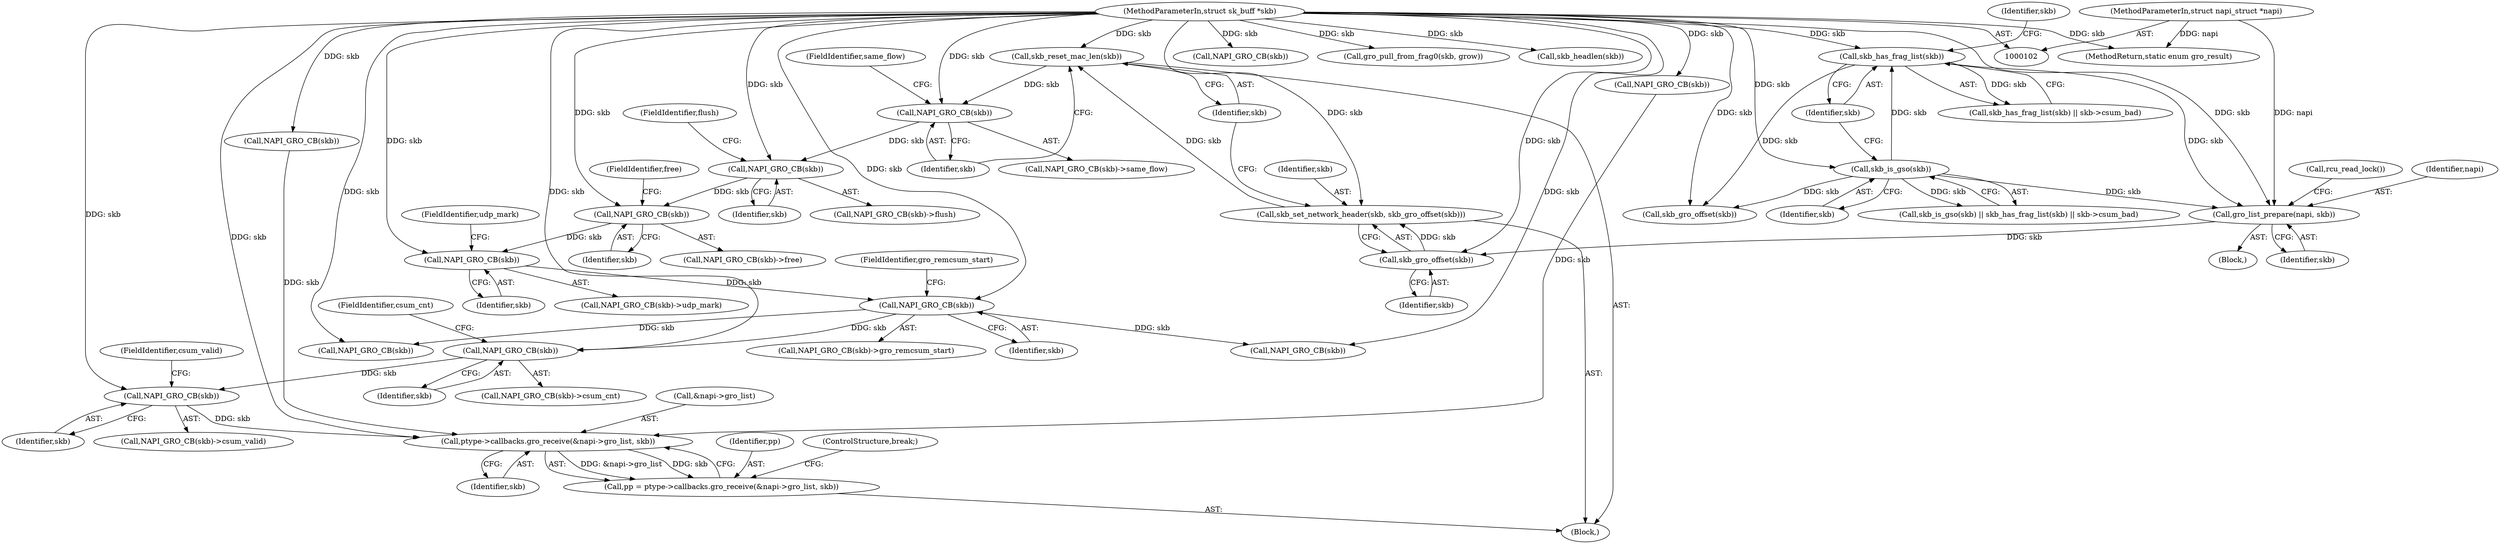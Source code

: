 digraph "0_linux_fac8e0f579695a3ecbc4d3cac369139d7f819971@pointer" {
"1000241" [label="(Call,NAPI_GRO_CB(skb))"];
"1000231" [label="(Call,NAPI_GRO_CB(skb))"];
"1000197" [label="(Call,NAPI_GRO_CB(skb))"];
"1000191" [label="(Call,NAPI_GRO_CB(skb))"];
"1000185" [label="(Call,NAPI_GRO_CB(skb))"];
"1000179" [label="(Call,NAPI_GRO_CB(skb))"];
"1000173" [label="(Call,NAPI_GRO_CB(skb))"];
"1000169" [label="(Call,skb_reset_mac_len(skb))"];
"1000165" [label="(Call,skb_set_network_header(skb, skb_gro_offset(skb)))"];
"1000167" [label="(Call,skb_gro_offset(skb))"];
"1000146" [label="(Call,gro_list_prepare(napi, skb))"];
"1000103" [label="(MethodParameterIn,struct napi_struct *napi)"];
"1000140" [label="(Call,skb_has_frag_list(skb))"];
"1000137" [label="(Call,skb_is_gso(skb))"];
"1000104" [label="(MethodParameterIn,struct sk_buff *skb)"];
"1000261" [label="(Call,ptype->callbacks.gro_receive(&napi->gro_list, skb))"];
"1000259" [label="(Call,pp = ptype->callbacks.gro_receive(&napi->gro_list, skb))"];
"1000185" [label="(Call,NAPI_GRO_CB(skb))"];
"1000166" [label="(Identifier,skb)"];
"1000240" [label="(Call,NAPI_GRO_CB(skb)->csum_valid)"];
"1000217" [label="(Call,NAPI_GRO_CB(skb))"];
"1000198" [label="(Identifier,skb)"];
"1000104" [label="(MethodParameterIn,struct sk_buff *skb)"];
"1000138" [label="(Identifier,skb)"];
"1000150" [label="(Block,)"];
"1000197" [label="(Call,NAPI_GRO_CB(skb))"];
"1000103" [label="(MethodParameterIn,struct napi_struct *napi)"];
"1000249" [label="(Call,NAPI_GRO_CB(skb))"];
"1000261" [label="(Call,ptype->callbacks.gro_receive(&napi->gro_list, skb))"];
"1000146" [label="(Call,gro_list_prepare(napi, skb))"];
"1000243" [label="(FieldIdentifier,csum_valid)"];
"1000191" [label="(Call,NAPI_GRO_CB(skb))"];
"1000187" [label="(FieldIdentifier,free)"];
"1000175" [label="(FieldIdentifier,same_flow)"];
"1000424" [label="(Call,gro_pull_from_frag0(skb, grow))"];
"1000199" [label="(FieldIdentifier,gro_remcsum_start)"];
"1000232" [label="(Identifier,skb)"];
"1000416" [label="(Call,skb_gro_offset(skb))"];
"1000169" [label="(Call,skb_reset_mac_len(skb))"];
"1000179" [label="(Call,NAPI_GRO_CB(skb))"];
"1000266" [label="(Identifier,skb)"];
"1000435" [label="(MethodReturn,static enum gro_result)"];
"1000148" [label="(Identifier,skb)"];
"1000209" [label="(Call,NAPI_GRO_CB(skb))"];
"1000192" [label="(Identifier,skb)"];
"1000136" [label="(Call,skb_is_gso(skb) || skb_has_frag_list(skb) || skb->csum_bad)"];
"1000170" [label="(Identifier,skb)"];
"1000165" [label="(Call,skb_set_network_header(skb, skb_gro_offset(skb)))"];
"1000168" [label="(Identifier,skb)"];
"1000140" [label="(Call,skb_has_frag_list(skb))"];
"1000143" [label="(Identifier,skb)"];
"1000418" [label="(Call,skb_headlen(skb))"];
"1000242" [label="(Identifier,skb)"];
"1000181" [label="(FieldIdentifier,flush)"];
"1000167" [label="(Call,skb_gro_offset(skb))"];
"1000196" [label="(Call,NAPI_GRO_CB(skb)->gro_remcsum_start)"];
"1000262" [label="(Call,&napi->gro_list)"];
"1000174" [label="(Identifier,skb)"];
"1000230" [label="(Call,NAPI_GRO_CB(skb)->csum_cnt)"];
"1000149" [label="(Call,rcu_read_lock())"];
"1000260" [label="(Identifier,pp)"];
"1000184" [label="(Call,NAPI_GRO_CB(skb)->free)"];
"1000190" [label="(Call,NAPI_GRO_CB(skb)->udp_mark)"];
"1000178" [label="(Call,NAPI_GRO_CB(skb)->flush)"];
"1000172" [label="(Call,NAPI_GRO_CB(skb)->same_flow)"];
"1000141" [label="(Identifier,skb)"];
"1000173" [label="(Call,NAPI_GRO_CB(skb))"];
"1000241" [label="(Call,NAPI_GRO_CB(skb))"];
"1000233" [label="(FieldIdentifier,csum_cnt)"];
"1000186" [label="(Identifier,skb)"];
"1000147" [label="(Identifier,napi)"];
"1000180" [label="(Identifier,skb)"];
"1000259" [label="(Call,pp = ptype->callbacks.gro_receive(&napi->gro_list, skb))"];
"1000223" [label="(Call,NAPI_GRO_CB(skb))"];
"1000193" [label="(FieldIdentifier,udp_mark)"];
"1000105" [label="(Block,)"];
"1000139" [label="(Call,skb_has_frag_list(skb) || skb->csum_bad)"];
"1000267" [label="(ControlStructure,break;)"];
"1000137" [label="(Call,skb_is_gso(skb))"];
"1000231" [label="(Call,NAPI_GRO_CB(skb))"];
"1000255" [label="(Call,NAPI_GRO_CB(skb))"];
"1000241" -> "1000240"  [label="AST: "];
"1000241" -> "1000242"  [label="CFG: "];
"1000242" -> "1000241"  [label="AST: "];
"1000243" -> "1000241"  [label="CFG: "];
"1000231" -> "1000241"  [label="DDG: skb"];
"1000104" -> "1000241"  [label="DDG: skb"];
"1000241" -> "1000261"  [label="DDG: skb"];
"1000231" -> "1000230"  [label="AST: "];
"1000231" -> "1000232"  [label="CFG: "];
"1000232" -> "1000231"  [label="AST: "];
"1000233" -> "1000231"  [label="CFG: "];
"1000197" -> "1000231"  [label="DDG: skb"];
"1000104" -> "1000231"  [label="DDG: skb"];
"1000197" -> "1000196"  [label="AST: "];
"1000197" -> "1000198"  [label="CFG: "];
"1000198" -> "1000197"  [label="AST: "];
"1000199" -> "1000197"  [label="CFG: "];
"1000191" -> "1000197"  [label="DDG: skb"];
"1000104" -> "1000197"  [label="DDG: skb"];
"1000197" -> "1000209"  [label="DDG: skb"];
"1000197" -> "1000249"  [label="DDG: skb"];
"1000191" -> "1000190"  [label="AST: "];
"1000191" -> "1000192"  [label="CFG: "];
"1000192" -> "1000191"  [label="AST: "];
"1000193" -> "1000191"  [label="CFG: "];
"1000185" -> "1000191"  [label="DDG: skb"];
"1000104" -> "1000191"  [label="DDG: skb"];
"1000185" -> "1000184"  [label="AST: "];
"1000185" -> "1000186"  [label="CFG: "];
"1000186" -> "1000185"  [label="AST: "];
"1000187" -> "1000185"  [label="CFG: "];
"1000179" -> "1000185"  [label="DDG: skb"];
"1000104" -> "1000185"  [label="DDG: skb"];
"1000179" -> "1000178"  [label="AST: "];
"1000179" -> "1000180"  [label="CFG: "];
"1000180" -> "1000179"  [label="AST: "];
"1000181" -> "1000179"  [label="CFG: "];
"1000173" -> "1000179"  [label="DDG: skb"];
"1000104" -> "1000179"  [label="DDG: skb"];
"1000173" -> "1000172"  [label="AST: "];
"1000173" -> "1000174"  [label="CFG: "];
"1000174" -> "1000173"  [label="AST: "];
"1000175" -> "1000173"  [label="CFG: "];
"1000169" -> "1000173"  [label="DDG: skb"];
"1000104" -> "1000173"  [label="DDG: skb"];
"1000169" -> "1000150"  [label="AST: "];
"1000169" -> "1000170"  [label="CFG: "];
"1000170" -> "1000169"  [label="AST: "];
"1000174" -> "1000169"  [label="CFG: "];
"1000165" -> "1000169"  [label="DDG: skb"];
"1000104" -> "1000169"  [label="DDG: skb"];
"1000165" -> "1000150"  [label="AST: "];
"1000165" -> "1000167"  [label="CFG: "];
"1000166" -> "1000165"  [label="AST: "];
"1000167" -> "1000165"  [label="AST: "];
"1000170" -> "1000165"  [label="CFG: "];
"1000167" -> "1000165"  [label="DDG: skb"];
"1000104" -> "1000165"  [label="DDG: skb"];
"1000167" -> "1000168"  [label="CFG: "];
"1000168" -> "1000167"  [label="AST: "];
"1000146" -> "1000167"  [label="DDG: skb"];
"1000104" -> "1000167"  [label="DDG: skb"];
"1000146" -> "1000105"  [label="AST: "];
"1000146" -> "1000148"  [label="CFG: "];
"1000147" -> "1000146"  [label="AST: "];
"1000148" -> "1000146"  [label="AST: "];
"1000149" -> "1000146"  [label="CFG: "];
"1000103" -> "1000146"  [label="DDG: napi"];
"1000140" -> "1000146"  [label="DDG: skb"];
"1000137" -> "1000146"  [label="DDG: skb"];
"1000104" -> "1000146"  [label="DDG: skb"];
"1000103" -> "1000102"  [label="AST: "];
"1000103" -> "1000435"  [label="DDG: napi"];
"1000140" -> "1000139"  [label="AST: "];
"1000140" -> "1000141"  [label="CFG: "];
"1000141" -> "1000140"  [label="AST: "];
"1000143" -> "1000140"  [label="CFG: "];
"1000139" -> "1000140"  [label="CFG: "];
"1000140" -> "1000139"  [label="DDG: skb"];
"1000137" -> "1000140"  [label="DDG: skb"];
"1000104" -> "1000140"  [label="DDG: skb"];
"1000140" -> "1000416"  [label="DDG: skb"];
"1000137" -> "1000136"  [label="AST: "];
"1000137" -> "1000138"  [label="CFG: "];
"1000138" -> "1000137"  [label="AST: "];
"1000141" -> "1000137"  [label="CFG: "];
"1000136" -> "1000137"  [label="CFG: "];
"1000137" -> "1000136"  [label="DDG: skb"];
"1000104" -> "1000137"  [label="DDG: skb"];
"1000137" -> "1000416"  [label="DDG: skb"];
"1000104" -> "1000102"  [label="AST: "];
"1000104" -> "1000435"  [label="DDG: skb"];
"1000104" -> "1000209"  [label="DDG: skb"];
"1000104" -> "1000217"  [label="DDG: skb"];
"1000104" -> "1000223"  [label="DDG: skb"];
"1000104" -> "1000249"  [label="DDG: skb"];
"1000104" -> "1000255"  [label="DDG: skb"];
"1000104" -> "1000261"  [label="DDG: skb"];
"1000104" -> "1000416"  [label="DDG: skb"];
"1000104" -> "1000418"  [label="DDG: skb"];
"1000104" -> "1000424"  [label="DDG: skb"];
"1000261" -> "1000259"  [label="AST: "];
"1000261" -> "1000266"  [label="CFG: "];
"1000262" -> "1000261"  [label="AST: "];
"1000266" -> "1000261"  [label="AST: "];
"1000259" -> "1000261"  [label="CFG: "];
"1000261" -> "1000259"  [label="DDG: &napi->gro_list"];
"1000261" -> "1000259"  [label="DDG: skb"];
"1000255" -> "1000261"  [label="DDG: skb"];
"1000223" -> "1000261"  [label="DDG: skb"];
"1000259" -> "1000150"  [label="AST: "];
"1000260" -> "1000259"  [label="AST: "];
"1000267" -> "1000259"  [label="CFG: "];
}
